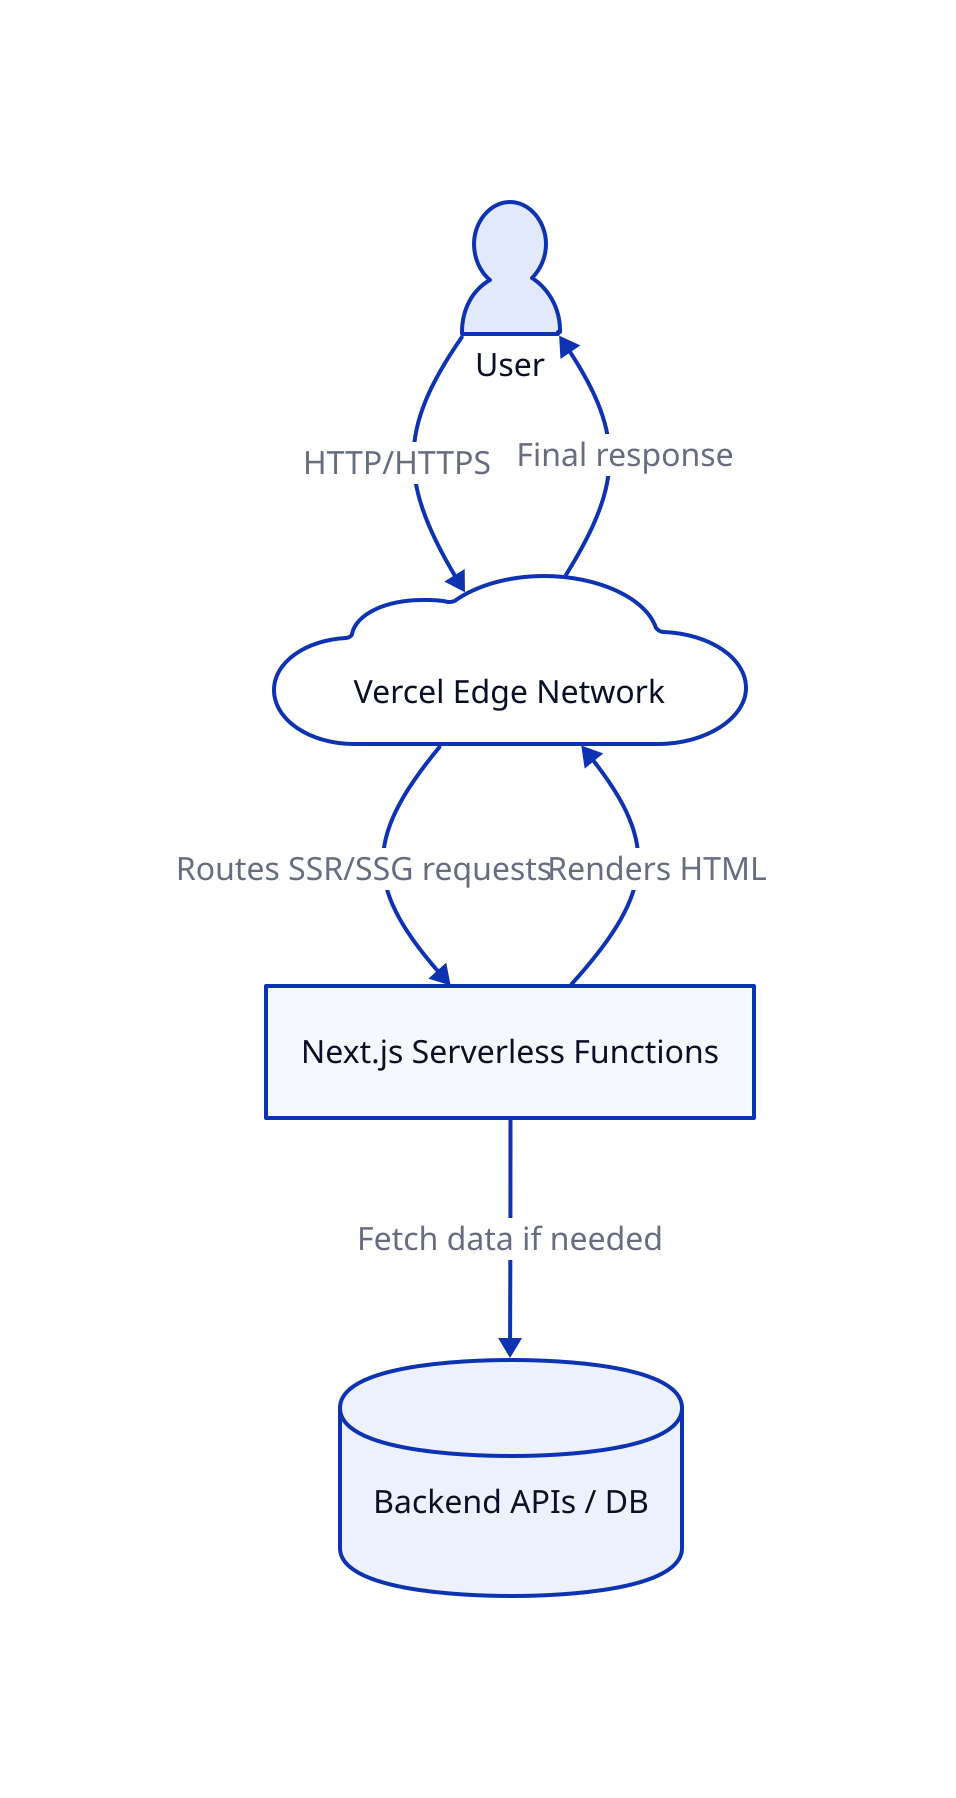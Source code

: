 User: {
  label: "User"
  shape: person
}

Vercel_Edge: {
  label: "Vercel Edge Network"
  shape: cloud
}

Nextjs_Functions: {
  label: "Next.js Serverless Functions"
  shape: rectangle
}

Backend: {
  label: "Backend APIs / DB"
  shape: cylinder
}

User -> Vercel_Edge: "HTTP/HTTPS"
Vercel_Edge -> Nextjs_Functions: "Routes SSR/SSG requests"
Nextjs_Functions -> Backend: "Fetch data if needed"
Nextjs_Functions -> Vercel_Edge: "Renders HTML"
Vercel_Edge -> User: "Final response"

